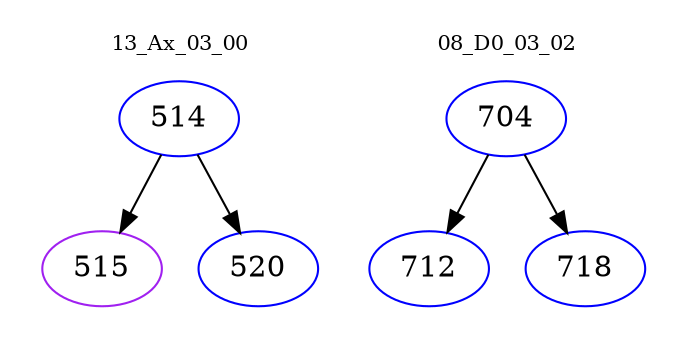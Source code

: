 digraph{
subgraph cluster_0 {
color = white
label = "13_Ax_03_00";
fontsize=10;
T0_514 [label="514", color="blue"]
T0_514 -> T0_515 [color="black"]
T0_515 [label="515", color="purple"]
T0_514 -> T0_520 [color="black"]
T0_520 [label="520", color="blue"]
}
subgraph cluster_1 {
color = white
label = "08_D0_03_02";
fontsize=10;
T1_704 [label="704", color="blue"]
T1_704 -> T1_712 [color="black"]
T1_712 [label="712", color="blue"]
T1_704 -> T1_718 [color="black"]
T1_718 [label="718", color="blue"]
}
}
